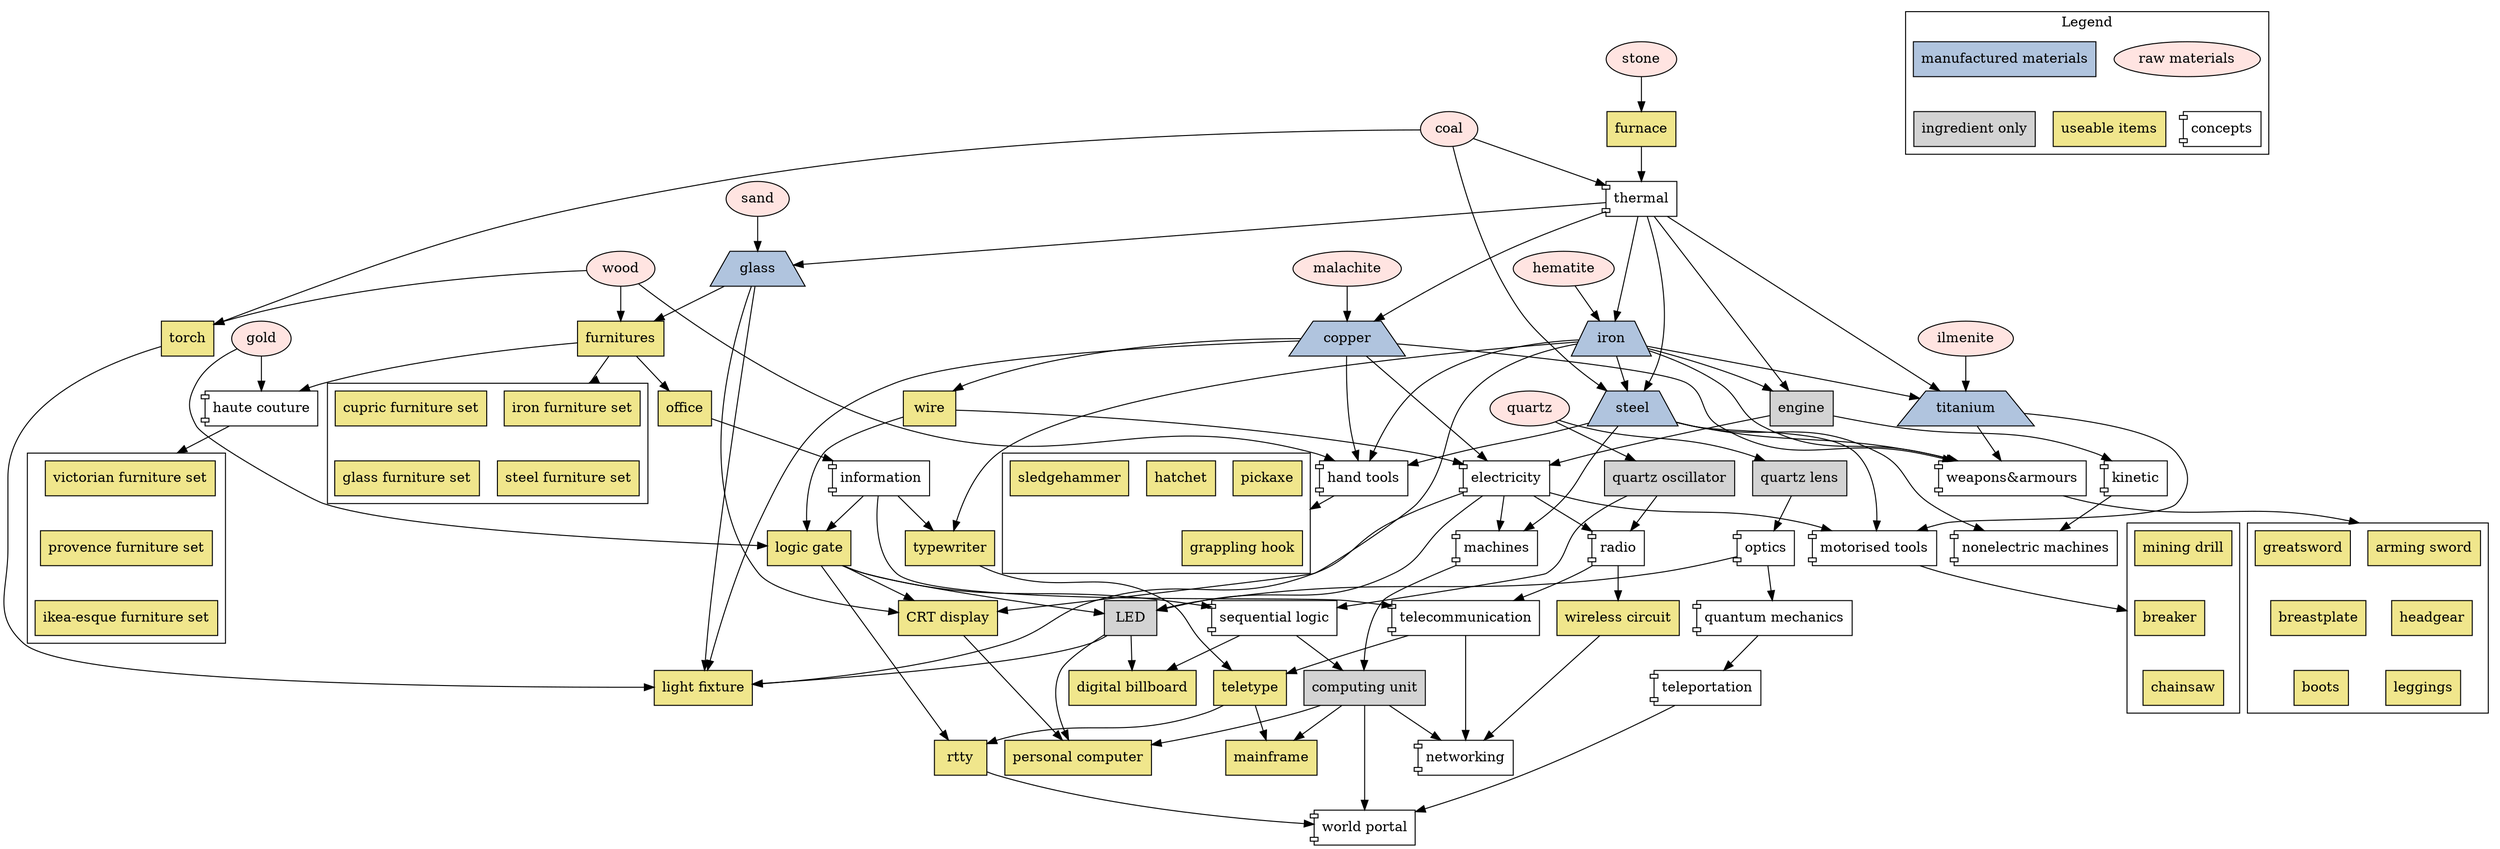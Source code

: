 digraph g {
	concentrate=false
	dpi=192
	{rank=same; copper iron}
     graph [compound=true]
     
	subgraph cluster_legend {
		label=Legend
		"raw materials" [style=filled,fillcolor=mistyrose]
		"manufactured materials" [shape=box,style=filled,fillcolor=lightsteelblue]
		concepts [shape=component]
		"useable items" [shape=box,style=filled,fillcolor=khaki]
		"ingredient only" [shape=box,style=filled]
		{rank=source; "raw materials" "manufactured materials"}
		{rank=same; concepts "useable items" "ingredient only"}
	}
	
	subgraph cluster_weaponarmour {
		"arming sword" [shape=box,style=filled,fillcolor=khaki]
		greatsword [shape=box,style=filled,fillcolor=khaki]
		headgear [shape=box,style=filled,fillcolor=khaki]
		breastplate [shape=box,style=filled,fillcolor=khaki]
		leggings [shape=box,style=filled,fillcolor=khaki]
		boots [shape=box,style=filled,fillcolor=khaki]
		{rank=source; "arming sword" greatsword}
		{rank=same; headgear breastplate}
		{rank=sink; leggings boots}
	}
	subgraph cluster_handtools {
		pickaxe [shape=box,style=filled,fillcolor=khaki]
		hatchet [shape=box,style=filled,fillcolor=khaki]
		sledgehammer [shape=box,style=filled,fillcolor=khaki]
		"grappling hook" [shape=box,style=filled,fillcolor=khaki]
		{rank=source; pickaxe hatchet sledgehammer}
	}
	subgraph cluster_electrictools {
		"mining drill" [shape=box,style=filled,fillcolor=khaki]
		chainsaw [shape=box,style=filled,fillcolor=khaki]
		breaker [shape=box,style=filled,fillcolor=khaki]
		{rank=source; "mining drill"}
		{rank=same; breaker}
		{rank=sink; chainsaw}
	}
	subgraph cluster_hautecouture {
		"victorian furniture set" [shape=box,style=filled,fillcolor=khaki]
		"provence furniture set" [shape=box,style=filled,fillcolor=khaki]
		"ikea-esque furniture set" [shape=box,style=filled,fillcolor=khaki]
		{rank=source; "victorian furniture set"}
		{rank=same; "provence furniture set"}
		{rank=sink; "ikea-esque furniture set"}
	}
	subgraph cluster_furnishings {
		"iron furniture set" [shape=box,style=filled,fillcolor=khaki] // basic
		"steel furniture set" [shape=box,style=filled,fillcolor=khaki] // fancier iron with a tint of diesel-punk
		"glass furniture set" [shape=box,style=filled,fillcolor=khaki]
		"cupric furniture set" [shape=box,style=filled,fillcolor=khaki] // copper-coloured rustic
		{rank=source; "iron furniture set" "cupric furniture set"}
		{rank=sink; "glass furniture set" "steel furniture set"}
	}

	/* raw materials */
	wood [style=filled,fillcolor=mistyrose]
	stone [style=filled,fillcolor=mistyrose]
	malachite [style=filled,fillcolor=mistyrose]
	hematite [style=filled,fillcolor=mistyrose]
	coal [style=filled,fillcolor=mistyrose]
	quartz [style=filled,fillcolor=mistyrose]
	ilmenite [style=filled,fillcolor=mistyrose]
	gold [style=filled,fillcolor=mistyrose]
	sand [style=filled,fillcolor=mistyrose]
	/* manufactured materials */
	steel [shape=trapezium,style=filled,fillcolor=lightsteelblue]
	iron [shape=trapezium,style=filled,fillcolor=lightsteelblue]
	copper [shape=trapezium,style=filled,fillcolor=lightsteelblue]
	titanium [shape=trapezium,style=filled,fillcolor=lightsteelblue]
	glass [shape=trapezium,style=filled,fillcolor=lightsteelblue]
	/* concepts */
	thermal [shape=component]
	electricity [shape=component]
	kinetic [shape=component]
	information [shape=component]
	"sequential logic" [shape=component] /* implies electronic memory */
	radio [shape=component]
	telecommunication [shape=component]
	teleportation [shape=component]
	optics [shape=component]
	"quantum mechanics" [shape=component]
	networking [shape=component]
	"haute couture" [shape=component]
	"world portal" [shape=component]
	"hand tools" [shape=component] /* pickaxe, axe, etc. */
	"weapons&armours" [shape=component]
	"motorised tools" [shape=component] /* drill, chainsaw, etc. */
	machines [shape=component] /* electric machines */
	"nonelectric machines" [shape=component]
	/* useable items */
	furnace [shape=box,style=filled,fillcolor=khaki]
	torch [shape=box,style=filled,fillcolor=khaki]
	"light fixture" [shape=box,style=filled,fillcolor=khaki] /* Both lamps and blinkenlight(s) */
	furnitures [shape=box,style=filled,fillcolor=khaki]
	office [shape=box,style=filled,fillcolor=khaki]
	"logic gate" [shape=box,style=filled,fillcolor=khaki]
	"wireless circuit" [shape=box,style=filled,fillcolor=khaki]
	wire [shape=box,style=filled,fillcolor=khaki]
	typewriter [shape=box,style=filled,fillcolor=khaki]
	teletype [shape=box,style=filled,fillcolor=khaki]
	rtty [shape=box,style=filled,fillcolor=khaki]
	"digital billboard" [shape=box,style=filled,fillcolor=khaki]
	"CRT display" [shape=box,style=filled,fillcolor=khaki]
	"personal computer" [shape=box,style=filled,fillcolor=khaki] /* small computer with single integrated */
	mainframe [shape=box,style=filled,fillcolor=khaki] /* big computer that can have multiple terminals */

	/* ingredient items */
	engine [shape=box,style=filled]
	LED [shape=box,style=filled]
	"computing unit" [shape=box,style=filled] /* motherboard+cpu+ram+powersupply combined */
	"quartz oscillator" [shape=box,style=filled]
	"quartz lens" [shape=box,style=filled]

	
	stone -> furnace -> thermal
	coal -> thermal
	
	sand -> glass
	thermal -> glass -> furnitures
	
	thermal -> iron
	hematite -> iron
	thermal -> copper
	malachite -> copper
	
	iron -> steel
	coal -> steel
	thermal -> steel
	
	iron -> engine
	copper -> electricity
	thermal -> engine -> electricity
	copper -> wire
	wire -> electricity
	engine -> kinetic
	
	electricity -> machines
	steel -> machines
	
	wood -> furnitures
	wood -> "hand tools"
	iron -> "hand tools"
	copper -> "hand tools"
	steel -> "hand tools"
	copper -> "weapons&armours"
	iron -> "weapons&armours"
	steel -> "weapons&armours"
	
	thermal -> titanium
	ilmenite -> titanium
	iron -> titanium -> "weapons&armours"
	
	furnitures -> office
	office -> information
	
	electricity -> "motorised tools"
	titanium -> "motorised tools"
	steel -> "motorised tools"

 	wood -> torch
	coal -> torch
	torch -> "light fixture"
	iron -> "light fixture"
	copper -> "light fixture"
	glass -> "light fixture"
	
	information -> typewriter
	information -> "logic gate"
	gold -> "logic gate"
	iron -> typewriter -> teletype
	wire -> "logic gate"
	
	electricity -> radio
	quartz -> "quartz oscillator" -> radio -> "wireless circuit"
	radio -> telecommunication
	information -> telecommunication -> networking
	"wireless circuit" -> networking
	telecommunication -> teletype -> rtty
	"logic gate" -> rtty

	"quartz oscillator" -> "sequential logic"
	"logic gate" -> "sequential logic" -> "computing unit"
	machines -> "computing unit" -> networking
		
	quartz -> "quartz lens" -> optics
	optics -> "quantum mechanics" -> teleportation -> "world portal" /* to not make quartz useless */
	"computing unit" -> "world portal"
	rtty -> "world portal"
	
	electricity -> "CRT display"
	glass -> "CRT display"
	"logic gate" -> "CRT display"
	
	electricity -> LED
	optics -> LED
	"logic gate" -> LED
	
	LED -> "digital billboard"
	"sequential logic" -> "digital billboard"
	LED -> "light fixture"
	
	"computing unit" -> "personal computer"
	"CRT display" -> "personal computer"
	LED -> "personal computer"
	"computing unit" -> mainframe
	teletype -> mainframe
	
	gold -> "haute couture"
	furnitures -> "haute couture"
	furnitures -> "iron furniture set" [lhead=cluster_furnishings]
	"haute couture" -> "victorian furniture set" [lhead=cluster_hautecouture]

	
	"hand tools" -> "grappling hook" [lhead=cluster_handtools]
	"weapons&armours" -> "arming sword" [lhead=cluster_weaponarmour]
	"motorised tools" -> breaker [lhead=cluster_electrictools]

	kinetic -> "nonelectric machines"
	steel -> "nonelectric machines"
}
